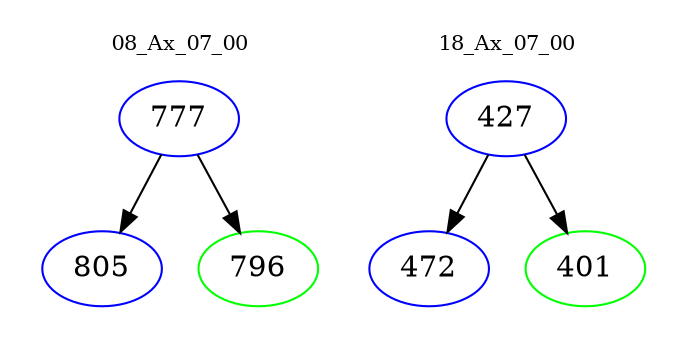 digraph{
subgraph cluster_0 {
color = white
label = "08_Ax_07_00";
fontsize=10;
T0_777 [label="777", color="blue"]
T0_777 -> T0_805 [color="black"]
T0_805 [label="805", color="blue"]
T0_777 -> T0_796 [color="black"]
T0_796 [label="796", color="green"]
}
subgraph cluster_1 {
color = white
label = "18_Ax_07_00";
fontsize=10;
T1_427 [label="427", color="blue"]
T1_427 -> T1_472 [color="black"]
T1_472 [label="472", color="blue"]
T1_427 -> T1_401 [color="black"]
T1_401 [label="401", color="green"]
}
}
